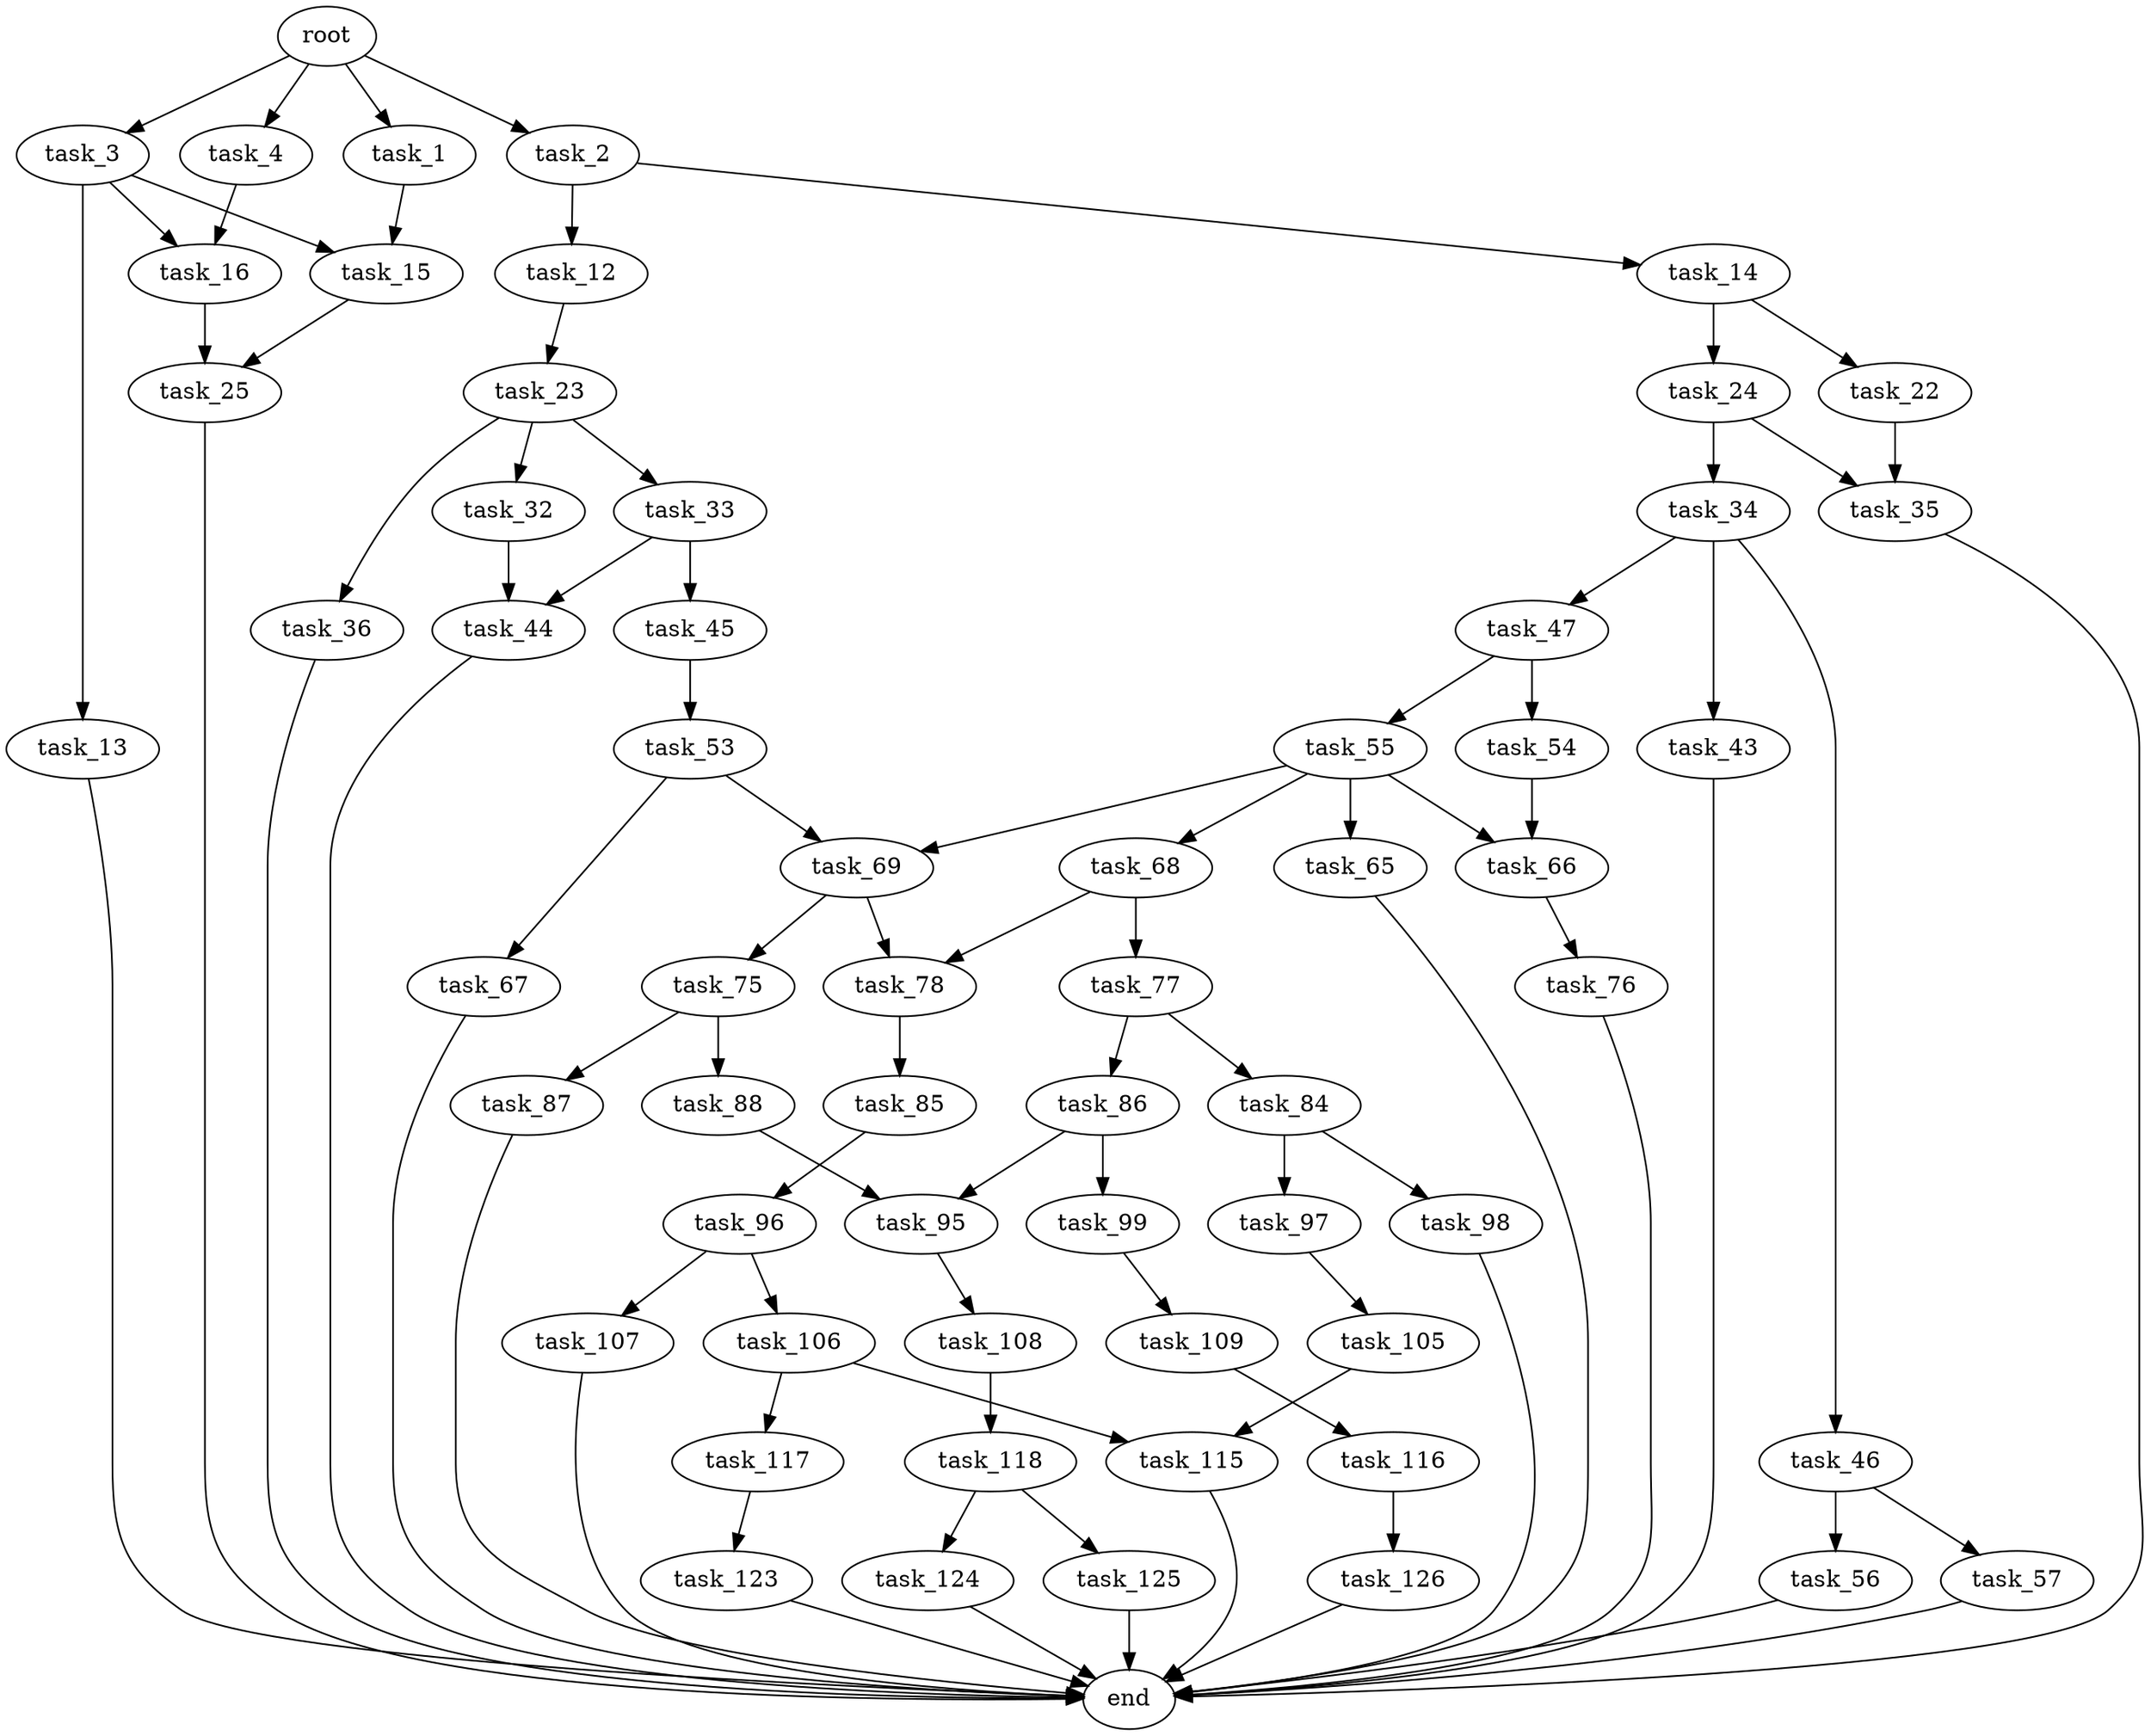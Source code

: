 digraph G {
  root [size="0.000000"];
  task_1 [size="144471017593.000000"];
  task_2 [size="2300842210.000000"];
  task_3 [size="108767670791.000000"];
  task_4 [size="73194369060.000000"];
  task_15 [size="21382341390.000000"];
  task_12 [size="1073741824000.000000"];
  task_14 [size="11751510426.000000"];
  task_13 [size="668863444395.000000"];
  task_16 [size="134498143020.000000"];
  task_23 [size="2438094835.000000"];
  end [size="0.000000"];
  task_22 [size="4332455061.000000"];
  task_24 [size="960946405.000000"];
  task_25 [size="1073741824000.000000"];
  task_35 [size="41402457038.000000"];
  task_32 [size="3492798876.000000"];
  task_33 [size="368293445632.000000"];
  task_36 [size="231928233984.000000"];
  task_34 [size="2050338662.000000"];
  task_44 [size="9727793684.000000"];
  task_45 [size="1073741824000.000000"];
  task_43 [size="134217728000.000000"];
  task_46 [size="2066812609.000000"];
  task_47 [size="10503696690.000000"];
  task_53 [size="12014978214.000000"];
  task_56 [size="275704118695.000000"];
  task_57 [size="12827174961.000000"];
  task_54 [size="549755813888.000000"];
  task_55 [size="368293445632.000000"];
  task_67 [size="1671971004.000000"];
  task_69 [size="20781307917.000000"];
  task_66 [size="11509144573.000000"];
  task_65 [size="5421493012.000000"];
  task_68 [size="430714106871.000000"];
  task_76 [size="740100014805.000000"];
  task_77 [size="549755813888.000000"];
  task_78 [size="278797146732.000000"];
  task_75 [size="1664565873.000000"];
  task_87 [size="297121441567.000000"];
  task_88 [size="92117980188.000000"];
  task_84 [size="134217728000.000000"];
  task_86 [size="231928233984.000000"];
  task_85 [size="1400923992.000000"];
  task_97 [size="345662517777.000000"];
  task_98 [size="511498178267.000000"];
  task_96 [size="1073741824000.000000"];
  task_95 [size="782757789696.000000"];
  task_99 [size="159013815070.000000"];
  task_108 [size="28991029248.000000"];
  task_106 [size="860588926627.000000"];
  task_107 [size="32447235865.000000"];
  task_105 [size="95271949440.000000"];
  task_109 [size="28991029248.000000"];
  task_115 [size="8589934592.000000"];
  task_117 [size="16804684190.000000"];
  task_118 [size="9600474081.000000"];
  task_116 [size="68719476736.000000"];
  task_126 [size="14598204180.000000"];
  task_123 [size="49437767669.000000"];
  task_124 [size="368293445632.000000"];
  task_125 [size="1518378240.000000"];

  root -> task_1 [size="1.000000"];
  root -> task_2 [size="1.000000"];
  root -> task_3 [size="1.000000"];
  root -> task_4 [size="1.000000"];
  task_1 -> task_15 [size="209715200.000000"];
  task_2 -> task_12 [size="75497472.000000"];
  task_2 -> task_14 [size="75497472.000000"];
  task_3 -> task_13 [size="209715200.000000"];
  task_3 -> task_15 [size="209715200.000000"];
  task_3 -> task_16 [size="209715200.000000"];
  task_4 -> task_16 [size="301989888.000000"];
  task_15 -> task_25 [size="536870912.000000"];
  task_12 -> task_23 [size="838860800.000000"];
  task_14 -> task_22 [size="679477248.000000"];
  task_14 -> task_24 [size="679477248.000000"];
  task_13 -> end [size="1.000000"];
  task_16 -> task_25 [size="134217728.000000"];
  task_23 -> task_32 [size="75497472.000000"];
  task_23 -> task_33 [size="75497472.000000"];
  task_23 -> task_36 [size="75497472.000000"];
  task_22 -> task_35 [size="75497472.000000"];
  task_24 -> task_34 [size="75497472.000000"];
  task_24 -> task_35 [size="75497472.000000"];
  task_25 -> end [size="1.000000"];
  task_35 -> end [size="1.000000"];
  task_32 -> task_44 [size="411041792.000000"];
  task_33 -> task_44 [size="411041792.000000"];
  task_33 -> task_45 [size="411041792.000000"];
  task_36 -> end [size="1.000000"];
  task_34 -> task_43 [size="134217728.000000"];
  task_34 -> task_46 [size="134217728.000000"];
  task_34 -> task_47 [size="134217728.000000"];
  task_44 -> end [size="1.000000"];
  task_45 -> task_53 [size="838860800.000000"];
  task_43 -> end [size="1.000000"];
  task_46 -> task_56 [size="75497472.000000"];
  task_46 -> task_57 [size="75497472.000000"];
  task_47 -> task_54 [size="33554432.000000"];
  task_47 -> task_55 [size="33554432.000000"];
  task_53 -> task_67 [size="301989888.000000"];
  task_53 -> task_69 [size="301989888.000000"];
  task_56 -> end [size="1.000000"];
  task_57 -> end [size="1.000000"];
  task_54 -> task_66 [size="536870912.000000"];
  task_55 -> task_65 [size="411041792.000000"];
  task_55 -> task_66 [size="411041792.000000"];
  task_55 -> task_68 [size="411041792.000000"];
  task_55 -> task_69 [size="411041792.000000"];
  task_67 -> end [size="1.000000"];
  task_69 -> task_75 [size="75497472.000000"];
  task_69 -> task_78 [size="75497472.000000"];
  task_66 -> task_76 [size="209715200.000000"];
  task_65 -> end [size="1.000000"];
  task_68 -> task_77 [size="411041792.000000"];
  task_68 -> task_78 [size="411041792.000000"];
  task_76 -> end [size="1.000000"];
  task_77 -> task_84 [size="536870912.000000"];
  task_77 -> task_86 [size="536870912.000000"];
  task_78 -> task_85 [size="536870912.000000"];
  task_75 -> task_87 [size="33554432.000000"];
  task_75 -> task_88 [size="33554432.000000"];
  task_87 -> end [size="1.000000"];
  task_88 -> task_95 [size="134217728.000000"];
  task_84 -> task_97 [size="209715200.000000"];
  task_84 -> task_98 [size="209715200.000000"];
  task_86 -> task_95 [size="301989888.000000"];
  task_86 -> task_99 [size="301989888.000000"];
  task_85 -> task_96 [size="75497472.000000"];
  task_97 -> task_105 [size="411041792.000000"];
  task_98 -> end [size="1.000000"];
  task_96 -> task_106 [size="838860800.000000"];
  task_96 -> task_107 [size="838860800.000000"];
  task_95 -> task_108 [size="679477248.000000"];
  task_99 -> task_109 [size="411041792.000000"];
  task_108 -> task_118 [size="75497472.000000"];
  task_106 -> task_115 [size="838860800.000000"];
  task_106 -> task_117 [size="838860800.000000"];
  task_107 -> end [size="1.000000"];
  task_105 -> task_115 [size="134217728.000000"];
  task_109 -> task_116 [size="75497472.000000"];
  task_115 -> end [size="1.000000"];
  task_117 -> task_123 [size="33554432.000000"];
  task_118 -> task_124 [size="411041792.000000"];
  task_118 -> task_125 [size="411041792.000000"];
  task_116 -> task_126 [size="134217728.000000"];
  task_126 -> end [size="1.000000"];
  task_123 -> end [size="1.000000"];
  task_124 -> end [size="1.000000"];
  task_125 -> end [size="1.000000"];
}
